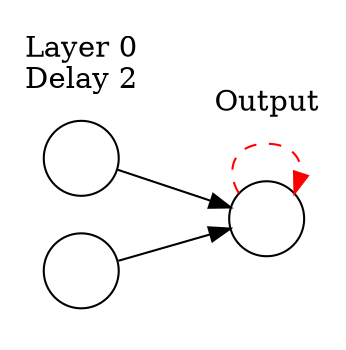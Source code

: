 // Dynamic Neural Network
digraph {
	graph [rankdir=LR splines=line]
	node [fixedsize=true label=""]
	subgraph cluster_0 {
		graph [color=white label="Layer 0
Delay 2"]
		node [color=black shape=circle style=solid]
		layer_01
		layer_02
	}
	subgraph cluster_1 {
		graph [color=white label=Output]
		node [color=black shape=circle style=solid]
		layer_11
	}
	layer_01 -> layer_11
	layer_02 -> layer_11
	layer_11 -> layer_11 [color=red constraint=false style=dashed]
}
